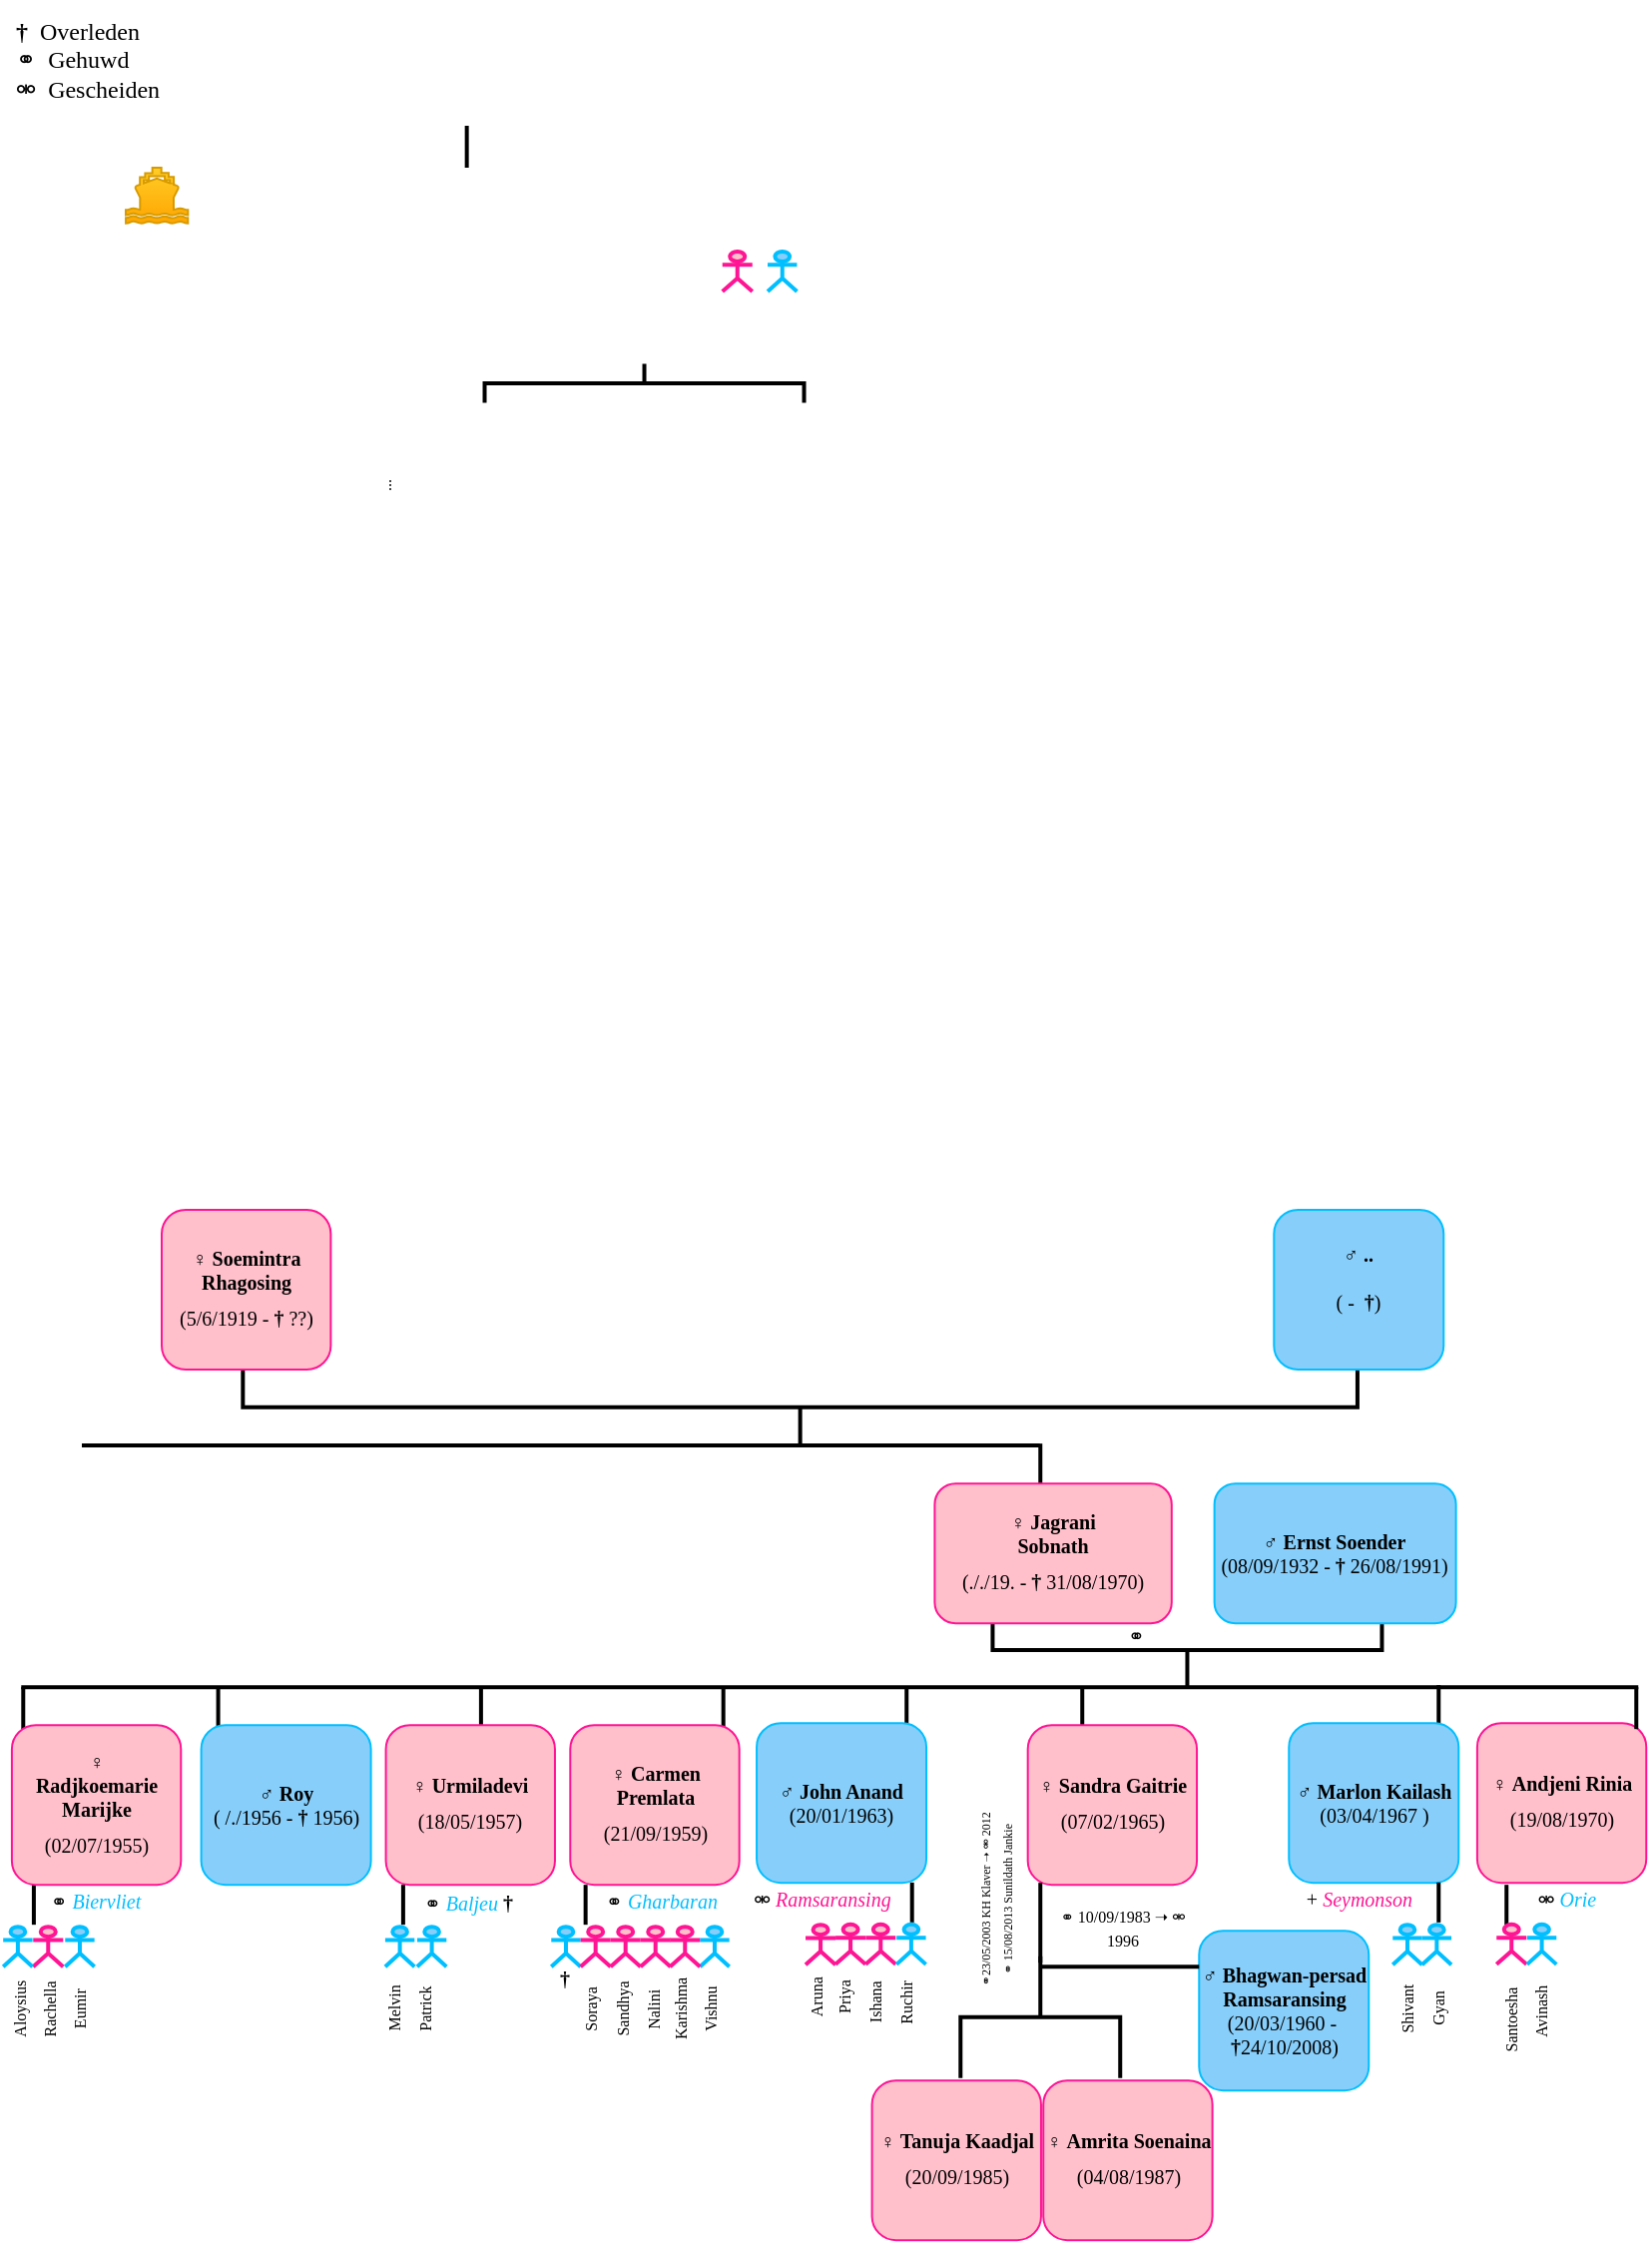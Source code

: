 <mxfile version="20.2.5" type="github">
  <diagram id="RtKDkZXLekao4AofPfH7" name="Pagina-1">
    <mxGraphModel dx="1272" dy="11" grid="1" gridSize="10" guides="1" tooltips="1" connect="1" arrows="1" fold="1" page="1" pageScale="1" pageWidth="827" pageHeight="1169" math="0" shadow="0">
      <root>
        <mxCell id="0" />
        <mxCell id="1" parent="0" />
        <mxCell id="fUTgCYwdAWdXHMsG8nzH-1" value="" style="strokeWidth=2;html=1;shape=mxgraph.flowchart.annotation_2;align=left;labelPosition=right;pointerEvents=1;fillStyle=auto;fontFamily=Verdana;fontSize=10;fillColor=#87CEFA;gradientColor=none;rotation=-90;fontColor=#000000;" parent="1" vertex="1">
          <mxGeometry x="575.3" y="1945" width="36.85" height="195" as="geometry" />
        </mxCell>
        <mxCell id="fUTgCYwdAWdXHMsG8nzH-3" value="&lt;div&gt;&lt;font style=&quot;font-size: 10px;&quot; face=&quot;Verdana&quot;&gt;♂ &lt;b&gt;Ernst Soender&lt;/b&gt;&lt;br&gt;&lt;/font&gt;&lt;/div&gt;&lt;div&gt;&lt;font style=&quot;font-size: 10px;&quot; face=&quot;Verdana&quot;&gt;(08/09/1932 - &lt;b&gt;† &lt;/b&gt;26/08/1991)&lt;/font&gt;&lt;/div&gt;" style="rounded=1;whiteSpace=wrap;html=1;fillStyle=auto;strokeColor=#00BFFF;fillColor=#87CEFA;gradientColor=none;fontFamily=Verdana;fontSize=10;fontColor=#000000;" parent="1" vertex="1">
          <mxGeometry x="607.31" y="1959.08" width="121" height="70" as="geometry" />
        </mxCell>
        <mxCell id="fUTgCYwdAWdXHMsG8nzH-5" value="" style="line;strokeWidth=2;html=1;fillStyle=auto;fontFamily=Verdana;fontSize=10;fillColor=#87CEFA;gradientColor=none;fontColor=#000000;" parent="1" vertex="1">
          <mxGeometry x="9.64" y="2056.08" width="810" height="10" as="geometry" />
        </mxCell>
        <mxCell id="fUTgCYwdAWdXHMsG8nzH-6" value="" style="line;strokeWidth=2;direction=south;html=1;fillStyle=auto;fontFamily=Verdana;fontSize=10;fillColor=#87CEFA;gradientColor=none;fontColor=#000000;" parent="1" vertex="1">
          <mxGeometry x="5.64" y="2061.08" width="10" height="21" as="geometry" />
        </mxCell>
        <mxCell id="fUTgCYwdAWdXHMsG8nzH-7" value="" style="shape=umlActor;verticalLabelPosition=bottom;verticalAlign=top;html=1;outlineConnect=0;fillStyle=auto;fontFamily=Verdana;fontSize=10;fontColor=#000000;strokeColor=#FF1493;strokeWidth=2;fillColor=#FFC0CB;gradientColor=none;" parent="1" vertex="1">
          <mxGeometry x="15.63" y="2181.08" width="15.01" height="20" as="geometry" />
        </mxCell>
        <mxCell id="fUTgCYwdAWdXHMsG8nzH-8" value="" style="line;strokeWidth=2;direction=south;html=1;fillStyle=auto;fontFamily=Verdana;fontSize=10;fillColor=#87CEFA;gradientColor=none;fontColor=#000000;" parent="1" vertex="1">
          <mxGeometry x="103.29" y="2061.08" width="10" height="21" as="geometry" />
        </mxCell>
        <mxCell id="fUTgCYwdAWdXHMsG8nzH-9" value="" style="line;strokeWidth=2;direction=south;html=1;fillStyle=auto;fontFamily=Verdana;fontSize=10;fillColor=#87CEFA;gradientColor=none;fontColor=#000000;" parent="1" vertex="1">
          <mxGeometry x="234.95" y="2061.08" width="10" height="21" as="geometry" />
        </mxCell>
        <mxCell id="fUTgCYwdAWdXHMsG8nzH-10" value="" style="line;strokeWidth=2;direction=south;html=1;fillStyle=auto;fontFamily=Verdana;fontSize=10;fillColor=#87CEFA;gradientColor=none;fontColor=#000000;" parent="1" vertex="1">
          <mxGeometry x="356.33" y="2061.08" width="10" height="21" as="geometry" />
        </mxCell>
        <mxCell id="fUTgCYwdAWdXHMsG8nzH-11" value="" style="line;strokeWidth=2;direction=south;html=1;fillStyle=auto;fontFamily=Verdana;fontSize=10;fillColor=#87CEFA;gradientColor=none;fontColor=#000000;" parent="1" vertex="1">
          <mxGeometry x="448.12" y="2061.08" width="10" height="21" as="geometry" />
        </mxCell>
        <mxCell id="fUTgCYwdAWdXHMsG8nzH-12" value="" style="line;strokeWidth=2;direction=south;html=1;fillStyle=auto;fontFamily=Verdana;fontSize=10;fillColor=#87CEFA;gradientColor=none;fontColor=#000000;" parent="1" vertex="1">
          <mxGeometry x="536.12" y="2061.08" width="10" height="21" as="geometry" />
        </mxCell>
        <mxCell id="fUTgCYwdAWdXHMsG8nzH-13" value="" style="line;strokeWidth=2;direction=south;html=1;fillStyle=auto;fontFamily=Verdana;fontSize=10;fillColor=#87CEFA;gradientColor=none;fontColor=#000000;" parent="1" vertex="1">
          <mxGeometry x="714.64" y="2060.08" width="10" height="21" as="geometry" />
        </mxCell>
        <mxCell id="fUTgCYwdAWdXHMsG8nzH-14" value="&lt;div&gt;&lt;font style=&quot;font-size: 10px;&quot;&gt;♀ &lt;b&gt;Urmiladevi&lt;br&gt;&lt;/b&gt;&lt;/font&gt;&lt;/div&gt;&lt;div&gt;&lt;font style=&quot;font-size: 10px;&quot; size=&quot;3&quot;&gt;(18/05/1957)&lt;/font&gt;&lt;font size=&quot;3&quot;&gt;&lt;i&gt;&lt;br&gt;&lt;/i&gt;&lt;/font&gt;&lt;/div&gt;" style="rounded=1;whiteSpace=wrap;html=1;fillColor=#FFC0CB;strokeColor=#FF1493;fillStyle=auto;fontFamily=Verdana;fontSize=10;fontColor=#000000;" parent="1" vertex="1">
          <mxGeometry x="192.29" y="2080.08" width="84.69" height="80" as="geometry" />
        </mxCell>
        <mxCell id="fUTgCYwdAWdXHMsG8nzH-15" value="&lt;div&gt;&lt;font style=&quot;font-size: 10px;&quot; face=&quot;Verdana&quot;&gt;♂ &lt;b&gt;Roy&lt;/b&gt;&lt;br&gt;&lt;/font&gt;&lt;/div&gt;&lt;div&gt;&lt;font style=&quot;font-size: 10px;&quot; face=&quot;Verdana&quot;&gt;( /./1956 - &lt;b&gt;†&lt;/b&gt; 1956)&lt;/font&gt;&lt;/div&gt;" style="rounded=1;whiteSpace=wrap;html=1;fillStyle=auto;strokeColor=#00BFFF;fillColor=#87CEFA;gradientColor=none;fontFamily=Verdana;fontSize=10;fontColor=#000000;" parent="1" vertex="1">
          <mxGeometry x="99.8" y="2080.08" width="85" height="80" as="geometry" />
        </mxCell>
        <mxCell id="fUTgCYwdAWdXHMsG8nzH-16" value="&lt;div&gt;&lt;font style=&quot;font-size: 10px;&quot;&gt;♀ &lt;b&gt;Carmen Premlata&lt;br&gt;&lt;/b&gt;&lt;/font&gt;&lt;/div&gt;&lt;div&gt;&lt;font style=&quot;font-size: 10px;&quot; size=&quot;3&quot;&gt;(21/09/1959)&lt;/font&gt;&lt;font size=&quot;3&quot;&gt;&lt;i&gt;&lt;br&gt;&lt;/i&gt;&lt;/font&gt;&lt;/div&gt;" style="rounded=1;whiteSpace=wrap;html=1;fillColor=#FFC0CB;strokeColor=#FF1493;fillStyle=auto;fontFamily=Verdana;fontSize=10;fontColor=#000000;" parent="1" vertex="1">
          <mxGeometry x="284.65" y="2080.08" width="84.69" height="80" as="geometry" />
        </mxCell>
        <mxCell id="fUTgCYwdAWdXHMsG8nzH-17" value="" style="line;strokeWidth=2;direction=south;html=1;fillStyle=auto;fontFamily=Verdana;fontSize=10;fillColor=#87CEFA;gradientColor=none;fontColor=#000000;" parent="1" vertex="1">
          <mxGeometry x="10.95" y="2160.08" width="10" height="20" as="geometry" />
        </mxCell>
        <mxCell id="fUTgCYwdAWdXHMsG8nzH-18" value="&lt;div align=&quot;center&quot;&gt;&lt;br&gt;&lt;/div&gt;" style="shape=umlActor;verticalLabelPosition=bottom;verticalAlign=top;html=1;outlineConnect=0;fillStyle=auto;fontFamily=Verdana;fontSize=10;fontColor=#000000;strokeColor=#00BFFF;strokeWidth=2;fillColor=#87CEFA;gradientColor=none;align=center;" parent="1" vertex="1">
          <mxGeometry x="0.6" y="2181.08" width="14.69" height="20" as="geometry" />
        </mxCell>
        <mxCell id="fUTgCYwdAWdXHMsG8nzH-19" value="&lt;div align=&quot;center&quot;&gt;&lt;br&gt;&lt;/div&gt;" style="shape=umlActor;verticalLabelPosition=bottom;verticalAlign=top;html=1;outlineConnect=0;fillStyle=auto;fontFamily=Verdana;fontSize=10;fontColor=#000000;strokeColor=#00BFFF;strokeWidth=2;fillColor=#87CEFA;gradientColor=none;align=center;" parent="1" vertex="1">
          <mxGeometry x="31.64" y="2181.08" width="14.69" height="20" as="geometry" />
        </mxCell>
        <mxCell id="fUTgCYwdAWdXHMsG8nzH-20" value="Aloysius" style="text;html=1;strokeColor=none;fillColor=none;align=center;verticalAlign=middle;whiteSpace=wrap;rounded=0;fillStyle=auto;fontFamily=Verdana;fontSize=8;fontColor=#000000;rotation=-90;" parent="1" vertex="1">
          <mxGeometry x="-11" y="2213.08" width="40" height="18" as="geometry" />
        </mxCell>
        <mxCell id="fUTgCYwdAWdXHMsG8nzH-21" value="Rachella" style="text;html=1;strokeColor=none;fillColor=none;align=center;verticalAlign=middle;whiteSpace=wrap;rounded=0;fillStyle=auto;fontFamily=Verdana;fontSize=8;fontColor=#000000;rotation=-90;" parent="1" vertex="1">
          <mxGeometry x="4.14" y="2213.08" width="40" height="18" as="geometry" />
        </mxCell>
        <mxCell id="fUTgCYwdAWdXHMsG8nzH-22" value="Eumir" style="text;html=1;strokeColor=none;fillColor=none;align=center;verticalAlign=middle;whiteSpace=wrap;rounded=0;fillStyle=auto;fontFamily=Verdana;fontSize=8;fontColor=#000000;rotation=-90;" parent="1" vertex="1">
          <mxGeometry x="18.99" y="2213.08" width="40" height="18" as="geometry" />
        </mxCell>
        <mxCell id="fUTgCYwdAWdXHMsG8nzH-23" value="&lt;div&gt;&lt;font style=&quot;font-size: 10px;&quot; face=&quot;Verdana&quot;&gt;♂ &lt;b&gt;John Anand&lt;/b&gt;&lt;br&gt;&lt;/font&gt;&lt;/div&gt;&lt;div&gt;&lt;font style=&quot;font-size: 10px;&quot; face=&quot;Verdana&quot;&gt;(20/01/1963)&lt;/font&gt;&lt;/div&gt;" style="rounded=1;whiteSpace=wrap;html=1;fillStyle=auto;strokeColor=#00BFFF;fillColor=#87CEFA;gradientColor=none;fontFamily=Verdana;fontSize=10;fontColor=#000000;" parent="1" vertex="1">
          <mxGeometry x="378.03" y="2079.08" width="85" height="80" as="geometry" />
        </mxCell>
        <mxCell id="fUTgCYwdAWdXHMsG8nzH-24" value="&lt;div&gt;&lt;font style=&quot;font-size: 10px;&quot;&gt;♀ &lt;b&gt;Sandra Gaitrie&lt;br&gt;&lt;/b&gt;&lt;/font&gt;&lt;/div&gt;&lt;div&gt;&lt;font style=&quot;font-size: 10px;&quot; size=&quot;3&quot;&gt;(07/02/1965)&lt;/font&gt;&lt;font size=&quot;3&quot;&gt;&lt;i&gt;&lt;br&gt;&lt;/i&gt;&lt;/font&gt;&lt;/div&gt;" style="rounded=1;whiteSpace=wrap;html=1;fillColor=#FFC0CB;strokeColor=#FF1493;fillStyle=auto;fontFamily=Verdana;fontSize=10;fontColor=#000000;" parent="1" vertex="1">
          <mxGeometry x="513.84" y="2080.08" width="84.69" height="80" as="geometry" />
        </mxCell>
        <mxCell id="fUTgCYwdAWdXHMsG8nzH-25" value="&lt;div&gt;&lt;font style=&quot;font-size: 10px;&quot; face=&quot;Verdana&quot;&gt;♂ &lt;b&gt;Marlon Kailash&lt;/b&gt;&lt;br&gt;&lt;/font&gt;&lt;/div&gt;&lt;div&gt;&lt;font style=&quot;font-size: 10px;&quot; face=&quot;Verdana&quot;&gt;(03/04/1967 )&lt;/font&gt;&lt;/div&gt;" style="rounded=1;whiteSpace=wrap;html=1;fillStyle=auto;strokeColor=#00BFFF;fillColor=#87CEFA;gradientColor=none;fontFamily=Verdana;fontSize=10;fontColor=#000000;" parent="1" vertex="1">
          <mxGeometry x="644.64" y="2079.08" width="85" height="80" as="geometry" />
        </mxCell>
        <mxCell id="fUTgCYwdAWdXHMsG8nzH-26" value="&lt;div&gt;&lt;font style=&quot;font-size: 10px;&quot;&gt;♀ &lt;b&gt;Andjeni Rinia&lt;br&gt;&lt;/b&gt;&lt;/font&gt;&lt;/div&gt;&lt;div&gt;&lt;font style=&quot;font-size: 10px;&quot; size=&quot;3&quot;&gt;(19/08/1970)&lt;/font&gt;&lt;font size=&quot;3&quot;&gt;&lt;i&gt;&lt;br&gt;&lt;/i&gt;&lt;/font&gt;&lt;/div&gt;" style="rounded=1;whiteSpace=wrap;html=1;fillColor=#FFC0CB;strokeColor=#FF1493;fillStyle=auto;fontFamily=Verdana;fontSize=10;fontColor=#000000;" parent="1" vertex="1">
          <mxGeometry x="738.95" y="2079.08" width="84.69" height="80" as="geometry" />
        </mxCell>
        <mxCell id="fUTgCYwdAWdXHMsG8nzH-27" value="" style="line;strokeWidth=2;direction=south;html=1;fillStyle=auto;fontFamily=Verdana;fontSize=10;fillColor=#87CEFA;gradientColor=none;fontColor=#000000;" parent="1" vertex="1">
          <mxGeometry x="515.12" y="2159.08" width="10" height="40" as="geometry" />
        </mxCell>
        <UserObject label="&lt;div style=&quot;font-size: 9px;&quot;&gt;&lt;font style=&quot;font-size: 6px;&quot; size=&quot;3&quot;&gt;&lt;span lang=&quot;EN-US&quot;&gt;⚭23/05/2003 KH Klaver &lt;/span&gt;&lt;/font&gt;&lt;font style=&quot;font-size: 6px;&quot; size=&quot;3&quot;&gt;&lt;span lang=&quot;EN-US&quot;&gt;➝ &lt;/span&gt;&lt;span lang=&quot;EN-US&quot;&gt;⚮ 2012&lt;br&gt;&lt;/span&gt;&lt;/font&gt;&lt;/div&gt;&lt;div style=&quot;font-size: 9px;&quot;&gt;&lt;font style=&quot;font-size: 6px;&quot; size=&quot;3&quot;&gt;&lt;span lang=&quot;EN-US&quot;&gt;⚭ 15/08/2013 Sunildath Jankie&lt;/span&gt;&lt;/font&gt;&lt;font style=&quot;font-size: 9px;&quot; size=&quot;3&quot;&gt;&lt;span lang=&quot;EN-US&quot;&gt;&lt;/span&gt;&lt;/font&gt;&lt;font style=&quot;font-size: 9px;&quot; size=&quot;3&quot;&gt;&lt;span lang=&quot;EN-US&quot;&gt;&lt;/span&gt;&lt;/font&gt;&lt;font style=&quot;font-size: 9px;&quot; size=&quot;3&quot;&gt;&lt;span lang=&quot;EN-US&quot;&gt; &lt;/span&gt;&lt;/font&gt;&lt;/div&gt;&lt;div style=&quot;font-size: 9px;&quot;&gt;&lt;font style=&quot;font-size: 9px;&quot; size=&quot;3&quot;&gt;&lt;span lang=&quot;EN-US&quot;&gt;&lt;/span&gt;&lt;/font&gt;&lt;/div&gt;" placeholders="1" name="Variable" id="fUTgCYwdAWdXHMsG8nzH-28">
          <mxCell style="text;html=1;strokeColor=none;fillColor=none;align=center;verticalAlign=middle;whiteSpace=wrap;overflow=hidden;fillStyle=auto;fontFamily=Verdana;fontSize=10;opacity=50;fontColor=#000000;rotation=-90;" parent="1" vertex="1">
            <mxGeometry x="432.83" y="2146.23" width="129.08" height="42" as="geometry" />
          </mxCell>
        </UserObject>
        <mxCell id="fUTgCYwdAWdXHMsG8nzH-29" value="&lt;div&gt;&lt;font style=&quot;font-size: 10px;&quot; face=&quot;Verdana&quot;&gt;♂ &lt;b&gt;Bhagwan-persad Ramsaransing&lt;/b&gt;&lt;br&gt;&lt;/font&gt;&lt;/div&gt;&lt;div&gt;&lt;font style=&quot;font-size: 10px;&quot; face=&quot;Verdana&quot;&gt;(20/03/1960 -&amp;nbsp; &lt;/font&gt;&lt;font style=&quot;font-size: 10px;&quot; face=&quot;Verdana&quot;&gt;&lt;font style=&quot;font-size: 10px;&quot; size=&quot;3&quot;&gt;&lt;b&gt;†&lt;/b&gt;24/10/2008&lt;/font&gt;)&lt;/font&gt;&lt;/div&gt;" style="rounded=1;whiteSpace=wrap;html=1;fillStyle=auto;strokeColor=#00BFFF;fillColor=#87CEFA;gradientColor=none;fontFamily=Verdana;fontSize=10;fontColor=#000000;" parent="1" vertex="1">
          <mxGeometry x="599.64" y="2183.08" width="85" height="80" as="geometry" />
        </mxCell>
        <mxCell id="fUTgCYwdAWdXHMsG8nzH-30" value="" style="line;strokeWidth=2;html=1;fillStyle=auto;fontFamily=Verdana;fontSize=10;fillColor=#87CEFA;gradientColor=none;fontColor=#000000;" parent="1" vertex="1">
          <mxGeometry x="520.48" y="2196.08" width="79.16" height="10" as="geometry" />
        </mxCell>
        <UserObject label="&lt;font style=&quot;font-size: 8px;&quot;&gt;&lt;span lang=&quot;EN-US&quot;&gt;⚭ 10/09/1983 &lt;/span&gt;&lt;span lang=&quot;EN-US&quot;&gt;➝ &lt;/span&gt;&lt;span lang=&quot;EN-US&quot;&gt;&lt;span lang=&quot;EN-US&quot;&gt;⚮ 1996&lt;br&gt;&lt;/span&gt;&lt;/span&gt;&lt;/font&gt;" placeholders="1" name="Variable" id="fUTgCYwdAWdXHMsG8nzH-31">
          <mxCell style="text;html=1;strokeColor=none;fillColor=none;align=center;verticalAlign=middle;whiteSpace=wrap;overflow=hidden;fillStyle=auto;fontFamily=Verdana;fontSize=10;opacity=50;fontColor=#000000;" parent="1" vertex="1">
            <mxGeometry x="521.84" y="2164.58" width="79.16" height="33" as="geometry" />
          </mxCell>
        </UserObject>
        <mxCell id="fUTgCYwdAWdXHMsG8nzH-32" value="&lt;div&gt;&lt;font style=&quot;font-size: 10px;&quot;&gt;♀ &lt;b&gt;&lt;br&gt;&lt;/b&gt;&lt;/font&gt;&lt;/div&gt;&lt;div&gt;&lt;font style=&quot;font-size: 10px;&quot;&gt;&lt;b&gt;Radjkoemarie Marijke&lt;br&gt;&lt;/b&gt;&lt;/font&gt;&lt;/div&gt;&lt;div&gt;&lt;font style=&quot;font-size: 10px;&quot; size=&quot;3&quot;&gt;(02/07/1955)&lt;/font&gt;&lt;font size=&quot;3&quot;&gt;&lt;i&gt;&lt;br&gt;&lt;/i&gt;&lt;/font&gt;&lt;/div&gt;" style="rounded=1;whiteSpace=wrap;html=1;fillColor=#FFC0CB;strokeColor=#FF1493;fillStyle=auto;fontFamily=Verdana;fontSize=10;fontColor=#000000;" parent="1" vertex="1">
          <mxGeometry x="4.95" y="2080.08" width="84.69" height="80" as="geometry" />
        </mxCell>
        <mxCell id="fUTgCYwdAWdXHMsG8nzH-33" value="" style="strokeWidth=2;html=1;shape=mxgraph.flowchart.annotation_2;align=left;labelPosition=right;pointerEvents=1;fillStyle=auto;fontFamily=Verdana;fontSize=10;fillColor=#87CEFA;gradientColor=none;rotation=90;fontColor=#000000;" parent="1" vertex="1">
          <mxGeometry x="489.63" y="2186.4" width="61" height="79.98" as="geometry" />
        </mxCell>
        <mxCell id="fUTgCYwdAWdXHMsG8nzH-34" value="&lt;div&gt;&lt;font style=&quot;font-size: 10px;&quot;&gt;♀ &lt;b&gt;Amrita Soenaina&lt;br&gt;&lt;/b&gt;&lt;/font&gt;&lt;/div&gt;&lt;div&gt;&lt;font style=&quot;font-size: 10px;&quot; size=&quot;3&quot;&gt;(04/08/1987)&lt;/font&gt;&lt;font size=&quot;3&quot;&gt;&lt;i&gt;&lt;br&gt;&lt;/i&gt;&lt;/font&gt;&lt;/div&gt;" style="rounded=1;whiteSpace=wrap;html=1;fillColor=#FFC0CB;strokeColor=#FF1493;fillStyle=auto;fontFamily=Verdana;fontSize=10;fontColor=#000000;" parent="1" vertex="1">
          <mxGeometry x="521.62" y="2258.08" width="84.69" height="80" as="geometry" />
        </mxCell>
        <mxCell id="fUTgCYwdAWdXHMsG8nzH-35" value="&lt;div&gt;&lt;font style=&quot;font-size: 10px;&quot;&gt;♀ &lt;b&gt;Tanuja Kaadjal&lt;br&gt;&lt;/b&gt;&lt;/font&gt;&lt;/div&gt;&lt;div&gt;&lt;font style=&quot;font-size: 10px;&quot; size=&quot;3&quot;&gt;(20/09/1985)&lt;/font&gt;&lt;font size=&quot;3&quot;&gt;&lt;i&gt;&lt;br&gt;&lt;/i&gt;&lt;/font&gt;&lt;/div&gt;" style="rounded=1;whiteSpace=wrap;html=1;fillColor=#FFC0CB;strokeColor=#FF1493;fillStyle=auto;fontFamily=Verdana;fontSize=10;fontColor=#000000;" parent="1" vertex="1">
          <mxGeometry x="435.79" y="2258.08" width="84.69" height="80" as="geometry" />
        </mxCell>
        <mxCell id="fUTgCYwdAWdXHMsG8nzH-36" value="&lt;div align=&quot;center&quot;&gt;&lt;br&gt;&lt;/div&gt;" style="shape=umlActor;verticalLabelPosition=bottom;verticalAlign=top;html=1;outlineConnect=0;fillStyle=auto;fontFamily=Verdana;fontSize=10;fontColor=#000000;strokeColor=#00BFFF;strokeWidth=2;fillColor=#87CEFA;gradientColor=none;align=center;" parent="1" vertex="1">
          <mxGeometry x="191.95" y="2181.08" width="14.69" height="20" as="geometry" />
        </mxCell>
        <mxCell id="fUTgCYwdAWdXHMsG8nzH-37" value="" style="line;strokeWidth=2;direction=south;html=1;fillStyle=auto;fontFamily=Verdana;fontSize=10;fillColor=#87CEFA;gradientColor=none;fontColor=#000000;" parent="1" vertex="1">
          <mxGeometry x="195.95" y="2160.08" width="10" height="20" as="geometry" />
        </mxCell>
        <UserObject label="&lt;span lang=&quot;EN-US&quot;&gt;⚭ &lt;font color=&quot;#00BFFF&quot;&gt;&lt;i&gt;Biervliet&lt;/i&gt;&lt;/font&gt;&lt;/span&gt;&lt;span lang=&quot;EN-US&quot;&gt;&lt;br&gt;&lt;/span&gt;" placeholders="1" name="Variable" id="fUTgCYwdAWdXHMsG8nzH-38">
          <mxCell style="text;html=1;strokeColor=none;fillColor=none;align=center;verticalAlign=middle;whiteSpace=wrap;overflow=hidden;fillStyle=auto;fontFamily=Verdana;fontSize=10;opacity=50;fontColor=#000000;" parent="1" vertex="1">
            <mxGeometry x="2.46" y="2158.93" width="89.68" height="18.3" as="geometry" />
          </mxCell>
        </UserObject>
        <mxCell id="fUTgCYwdAWdXHMsG8nzH-39" value="&lt;div align=&quot;center&quot;&gt;&lt;br&gt;&lt;/div&gt;" style="shape=umlActor;verticalLabelPosition=bottom;verticalAlign=top;html=1;outlineConnect=0;fillStyle=auto;fontFamily=Verdana;fontSize=10;fontColor=#000000;strokeColor=#00BFFF;strokeWidth=2;fillColor=#87CEFA;gradientColor=none;align=center;" parent="1" vertex="1">
          <mxGeometry x="207.95" y="2181.08" width="14.69" height="20" as="geometry" />
        </mxCell>
        <mxCell id="fUTgCYwdAWdXHMsG8nzH-40" value="Melvin" style="text;html=1;strokeColor=none;fillColor=none;align=center;verticalAlign=middle;whiteSpace=wrap;rounded=0;fillStyle=auto;fontFamily=Verdana;fontSize=8;fontColor=#000000;rotation=-90;" parent="1" vertex="1">
          <mxGeometry x="176.64" y="2213.08" width="40" height="18" as="geometry" />
        </mxCell>
        <mxCell id="fUTgCYwdAWdXHMsG8nzH-41" value="Patrick" style="text;html=1;strokeColor=none;fillColor=none;align=center;verticalAlign=middle;whiteSpace=wrap;rounded=0;fillStyle=auto;fontFamily=Verdana;fontSize=8;fontColor=#000000;rotation=-90;" parent="1" vertex="1">
          <mxGeometry x="191.95" y="2213.08" width="40" height="18" as="geometry" />
        </mxCell>
        <mxCell id="fUTgCYwdAWdXHMsG8nzH-42" value="&lt;div align=&quot;center&quot;&gt;&lt;br&gt;&lt;/div&gt;" style="shape=umlActor;verticalLabelPosition=bottom;verticalAlign=top;html=1;outlineConnect=0;fillStyle=auto;fontFamily=Verdana;fontSize=10;fontColor=#000000;strokeColor=#00BFFF;strokeWidth=2;fillColor=#87CEFA;gradientColor=none;align=center;" parent="1" vertex="1">
          <mxGeometry x="275.14" y="2181.08" width="14.69" height="20" as="geometry" />
        </mxCell>
        <mxCell id="fUTgCYwdAWdXHMsG8nzH-43" value="&lt;div align=&quot;center&quot;&gt;&lt;br&gt;&lt;/div&gt;" style="shape=umlActor;verticalLabelPosition=bottom;verticalAlign=top;html=1;outlineConnect=0;fillStyle=auto;fontFamily=Verdana;fontSize=10;fontColor=#000000;strokeColor=#00BFFF;strokeWidth=2;fillColor=#87CEFA;gradientColor=none;align=center;" parent="1" vertex="1">
          <mxGeometry x="349.64" y="2181.08" width="14.69" height="20" as="geometry" />
        </mxCell>
        <mxCell id="fUTgCYwdAWdXHMsG8nzH-44" value="" style="shape=umlActor;verticalLabelPosition=bottom;verticalAlign=top;html=1;outlineConnect=0;fillStyle=auto;fontFamily=Verdana;fontSize=10;fontColor=#000000;strokeColor=#FF1493;strokeWidth=2;fillColor=#FFC0CB;gradientColor=none;" parent="1" vertex="1">
          <mxGeometry x="334.63" y="2181.08" width="15.01" height="20" as="geometry" />
        </mxCell>
        <mxCell id="fUTgCYwdAWdXHMsG8nzH-45" value="" style="shape=umlActor;verticalLabelPosition=bottom;verticalAlign=top;html=1;outlineConnect=0;fillStyle=auto;fontFamily=Verdana;fontSize=10;fontColor=#000000;strokeColor=#FF1493;strokeWidth=2;fillColor=#FFC0CB;gradientColor=none;" parent="1" vertex="1">
          <mxGeometry x="304.84" y="2181.08" width="15.01" height="20" as="geometry" />
        </mxCell>
        <mxCell id="fUTgCYwdAWdXHMsG8nzH-46" value="" style="shape=umlActor;verticalLabelPosition=bottom;verticalAlign=top;html=1;outlineConnect=0;fillStyle=auto;fontFamily=Verdana;fontSize=10;fontColor=#000000;strokeColor=#FF1493;strokeWidth=2;fillColor=#FFC0CB;gradientColor=none;" parent="1" vertex="1">
          <mxGeometry x="319.85" y="2181.08" width="15.01" height="20" as="geometry" />
        </mxCell>
        <mxCell id="fUTgCYwdAWdXHMsG8nzH-47" value="" style="shape=umlActor;verticalLabelPosition=bottom;verticalAlign=top;html=1;outlineConnect=0;fillStyle=auto;fontFamily=Verdana;fontSize=10;fontColor=#000000;strokeColor=#FF1493;strokeWidth=2;fillColor=#FFC0CB;gradientColor=none;" parent="1" vertex="1">
          <mxGeometry x="289.83" y="2181.08" width="15.01" height="20" as="geometry" />
        </mxCell>
        <mxCell id="fUTgCYwdAWdXHMsG8nzH-48" value="" style="line;strokeWidth=2;direction=south;html=1;fillStyle=auto;fontFamily=Verdana;fontSize=10;fillColor=#87CEFA;gradientColor=none;fontColor=#000000;" parent="1" vertex="1">
          <mxGeometry x="287.32" y="2160.08" width="10" height="20" as="geometry" />
        </mxCell>
        <UserObject label="&lt;span lang=&quot;EN-US&quot;&gt;⚭ &lt;/span&gt;&lt;i&gt;&lt;font color=&quot;#00BFFF&quot;&gt;&lt;span lang=&quot;EN-US&quot;&gt;Baljeu &lt;/span&gt;&lt;/font&gt;&lt;/i&gt;&lt;span lang=&quot;EN-US&quot;&gt;&lt;font style=&quot;font-size: 10px;&quot; face=&quot;Verdana&quot;&gt;&lt;b&gt;†&lt;/b&gt;&lt;/font&gt;&amp;nbsp; &lt;/span&gt;" placeholders="1" name="Variable" id="fUTgCYwdAWdXHMsG8nzH-49">
          <mxCell style="text;html=1;strokeColor=none;fillColor=none;align=center;verticalAlign=middle;whiteSpace=wrap;overflow=hidden;fillStyle=auto;fontFamily=Verdana;fontSize=10;opacity=50;fontColor=#000000;" parent="1" vertex="1">
            <mxGeometry x="201.64" y="2159.08" width="65.69" height="20" as="geometry" />
          </mxCell>
        </UserObject>
        <UserObject label="&lt;span lang=&quot;EN-US&quot;&gt;⚭ &lt;/span&gt;&lt;span lang=&quot;EN-US&quot;&gt;&lt;i&gt;&lt;font color=&quot;#00BFFF&quot;&gt;Gharbaran &lt;/font&gt;&lt;/i&gt;&lt;br&gt;&lt;/span&gt;" placeholders="1" name="Variable" id="fUTgCYwdAWdXHMsG8nzH-50">
          <mxCell style="text;html=1;strokeColor=none;fillColor=none;align=center;verticalAlign=middle;whiteSpace=wrap;overflow=hidden;fillStyle=auto;fontFamily=Verdana;fontSize=10;opacity=50;fontColor=#000000;" parent="1" vertex="1">
            <mxGeometry x="293.83" y="2156.38" width="73" height="23.7" as="geometry" />
          </mxCell>
        </UserObject>
        <mxCell id="fUTgCYwdAWdXHMsG8nzH-51" value="&lt;font style=&quot;font-size: 10px;&quot; face=&quot;Verdana&quot;&gt;&lt;b&gt;†&lt;/b&gt;&lt;/font&gt;" style="text;html=1;strokeColor=none;fillColor=none;align=center;verticalAlign=middle;whiteSpace=wrap;rounded=0;fillStyle=auto;fontFamily=Verdana;fontSize=8;fontColor=#000000;rotation=0;" parent="1" vertex="1">
          <mxGeometry x="262.49" y="2197.58" width="40" height="18" as="geometry" />
        </mxCell>
        <mxCell id="fUTgCYwdAWdXHMsG8nzH-52" value="Soraya" style="text;html=1;strokeColor=none;fillColor=none;align=center;verticalAlign=middle;whiteSpace=wrap;rounded=0;fillStyle=auto;fontFamily=Verdana;fontSize=8;fontColor=#000000;rotation=-90;" parent="1" vertex="1">
          <mxGeometry x="275.14" y="2213.08" width="40" height="18" as="geometry" />
        </mxCell>
        <mxCell id="fUTgCYwdAWdXHMsG8nzH-53" value="Sandhya" style="text;html=1;strokeColor=none;fillColor=none;align=center;verticalAlign=middle;whiteSpace=wrap;rounded=0;fillStyle=auto;fontFamily=Verdana;fontSize=8;fontColor=#000000;rotation=-90;" parent="1" vertex="1">
          <mxGeometry x="290.95" y="2213.08" width="40" height="18" as="geometry" />
        </mxCell>
        <mxCell id="fUTgCYwdAWdXHMsG8nzH-54" value="Nalini" style="text;html=1;strokeColor=none;fillColor=none;align=center;verticalAlign=middle;whiteSpace=wrap;rounded=0;fillStyle=auto;fontFamily=Verdana;fontSize=8;fontColor=#000000;rotation=-90;" parent="1" vertex="1">
          <mxGeometry x="306.33" y="2213.08" width="40" height="18" as="geometry" />
        </mxCell>
        <mxCell id="fUTgCYwdAWdXHMsG8nzH-55" value="Karishma" style="text;html=1;strokeColor=none;fillColor=none;align=center;verticalAlign=middle;whiteSpace=wrap;rounded=0;fillStyle=auto;fontFamily=Verdana;fontSize=8;fontColor=#000000;rotation=-90;" parent="1" vertex="1">
          <mxGeometry x="319.85" y="2213.08" width="40" height="18" as="geometry" />
        </mxCell>
        <mxCell id="fUTgCYwdAWdXHMsG8nzH-56" value="Vishnu" style="text;html=1;strokeColor=none;fillColor=none;align=center;verticalAlign=middle;whiteSpace=wrap;rounded=0;fillStyle=auto;fontFamily=Verdana;fontSize=8;fontColor=#000000;rotation=-90;" parent="1" vertex="1">
          <mxGeometry x="334.95" y="2213.08" width="40" height="18" as="geometry" />
        </mxCell>
        <UserObject label="&lt;span lang=&quot;EN-US&quot;&gt;&lt;span lang=&quot;EN-US&quot;&gt;⚮&lt;/span&gt; &lt;font color=&quot;#FF1493&quot;&gt;&lt;i&gt;Ramsaransing&lt;/i&gt;&lt;/font&gt;&lt;/span&gt;" placeholders="1" name="Variable" id="fUTgCYwdAWdXHMsG8nzH-57">
          <mxCell style="text;html=1;strokeColor=none;fillColor=none;align=center;verticalAlign=middle;whiteSpace=wrap;overflow=hidden;fillStyle=auto;fontFamily=Verdana;fontSize=10;opacity=50;fontColor=#000000;" parent="1" vertex="1">
            <mxGeometry x="360.85" y="2153.08" width="100" height="28" as="geometry" />
          </mxCell>
        </UserObject>
        <mxCell id="fUTgCYwdAWdXHMsG8nzH-58" value="" style="line;strokeWidth=2;direction=south;html=1;fillStyle=auto;fontFamily=Verdana;fontSize=10;fillColor=#87CEFA;gradientColor=none;fontColor=#000000;" parent="1" vertex="1">
          <mxGeometry x="450.85" y="2158.93" width="10" height="20" as="geometry" />
        </mxCell>
        <mxCell id="fUTgCYwdAWdXHMsG8nzH-59" value="" style="line;strokeWidth=2;direction=south;html=1;fillStyle=auto;fontFamily=Verdana;fontSize=10;fillColor=#87CEFA;gradientColor=none;fontColor=#000000;" parent="1" vertex="1">
          <mxGeometry x="714.64" y="2158.93" width="10" height="20" as="geometry" />
        </mxCell>
        <mxCell id="fUTgCYwdAWdXHMsG8nzH-60" value="" style="line;strokeWidth=2;direction=south;html=1;fillStyle=auto;fontFamily=Verdana;fontSize=10;fillColor=#87CEFA;gradientColor=none;fontColor=#000000;" parent="1" vertex="1">
          <mxGeometry x="748.63" y="2160.08" width="10" height="20" as="geometry" />
        </mxCell>
        <mxCell id="fUTgCYwdAWdXHMsG8nzH-61" value="" style="shape=umlActor;verticalLabelPosition=bottom;verticalAlign=top;html=1;outlineConnect=0;fillStyle=auto;fontFamily=Verdana;fontSize=10;fontColor=#000000;strokeColor=#FF1493;strokeWidth=2;fillColor=#FFC0CB;gradientColor=none;" parent="1" vertex="1">
          <mxGeometry x="417.53" y="2179.93" width="15.01" height="20" as="geometry" />
        </mxCell>
        <mxCell id="fUTgCYwdAWdXHMsG8nzH-62" value="" style="shape=umlActor;verticalLabelPosition=bottom;verticalAlign=top;html=1;outlineConnect=0;fillStyle=auto;fontFamily=Verdana;fontSize=10;fontColor=#000000;strokeColor=#FF1493;strokeWidth=2;fillColor=#FFC0CB;gradientColor=none;" parent="1" vertex="1">
          <mxGeometry x="402.52" y="2180.08" width="15.01" height="20" as="geometry" />
        </mxCell>
        <mxCell id="fUTgCYwdAWdXHMsG8nzH-63" value="" style="shape=umlActor;verticalLabelPosition=bottom;verticalAlign=top;html=1;outlineConnect=0;fillStyle=auto;fontFamily=Verdana;fontSize=10;fontColor=#000000;strokeColor=#FF1493;strokeWidth=2;fillColor=#FFC0CB;gradientColor=none;" parent="1" vertex="1">
          <mxGeometry x="432.64" y="2179.93" width="15.01" height="20" as="geometry" />
        </mxCell>
        <mxCell id="fUTgCYwdAWdXHMsG8nzH-64" value="&lt;div align=&quot;center&quot;&gt;&lt;br&gt;&lt;/div&gt;" style="shape=umlActor;verticalLabelPosition=bottom;verticalAlign=top;html=1;outlineConnect=0;fillStyle=auto;fontFamily=Verdana;fontSize=10;fontColor=#000000;strokeColor=#00BFFF;strokeWidth=2;fillColor=#87CEFA;gradientColor=none;align=center;" parent="1" vertex="1">
          <mxGeometry x="448.1" y="2179.93" width="14.69" height="20" as="geometry" />
        </mxCell>
        <mxCell id="fUTgCYwdAWdXHMsG8nzH-65" value="&lt;div align=&quot;center&quot;&gt;&lt;br&gt;&lt;/div&gt;" style="shape=umlActor;verticalLabelPosition=bottom;verticalAlign=top;html=1;outlineConnect=0;fillStyle=auto;fontFamily=Verdana;fontSize=10;fontColor=#000000;strokeColor=#00BFFF;strokeWidth=2;fillColor=#87CEFA;gradientColor=none;align=center;" parent="1" vertex="1">
          <mxGeometry x="696.64" y="2180.08" width="14.69" height="20" as="geometry" />
        </mxCell>
        <mxCell id="fUTgCYwdAWdXHMsG8nzH-66" value="&lt;div align=&quot;center&quot;&gt;&lt;br&gt;&lt;/div&gt;" style="shape=umlActor;verticalLabelPosition=bottom;verticalAlign=top;html=1;outlineConnect=0;fillStyle=auto;fontFamily=Verdana;fontSize=10;fontColor=#000000;strokeColor=#00BFFF;strokeWidth=2;fillColor=#87CEFA;gradientColor=none;align=center;" parent="1" vertex="1">
          <mxGeometry x="711.33" y="2180.08" width="14.69" height="20" as="geometry" />
        </mxCell>
        <mxCell id="fUTgCYwdAWdXHMsG8nzH-67" value="" style="shape=umlActor;verticalLabelPosition=bottom;verticalAlign=top;html=1;outlineConnect=0;fillStyle=auto;fontFamily=Verdana;fontSize=10;fontColor=#000000;strokeColor=#FF1493;strokeWidth=2;fillColor=#FFC0CB;gradientColor=none;" parent="1" vertex="1">
          <mxGeometry x="748.63" y="2179.93" width="15.01" height="20" as="geometry" />
        </mxCell>
        <mxCell id="fUTgCYwdAWdXHMsG8nzH-68" value="&lt;div align=&quot;center&quot;&gt;&lt;br&gt;&lt;/div&gt;" style="shape=umlActor;verticalLabelPosition=bottom;verticalAlign=top;html=1;outlineConnect=0;fillStyle=auto;fontFamily=Verdana;fontSize=10;fontColor=#000000;strokeColor=#00BFFF;strokeWidth=2;fillColor=#87CEFA;gradientColor=none;align=center;" parent="1" vertex="1">
          <mxGeometry x="763.95" y="2179.93" width="14.69" height="20" as="geometry" />
        </mxCell>
        <mxCell id="fUTgCYwdAWdXHMsG8nzH-69" value="Aruna" style="text;html=1;strokeColor=none;fillColor=none;align=center;verticalAlign=middle;whiteSpace=wrap;rounded=0;fillStyle=auto;fontFamily=Verdana;fontSize=8;fontColor=#000000;rotation=-90;" parent="1" vertex="1">
          <mxGeometry x="388.02" y="2207.08" width="40" height="18" as="geometry" />
        </mxCell>
        <mxCell id="fUTgCYwdAWdXHMsG8nzH-70" value="Priya" style="text;html=1;strokeColor=none;fillColor=none;align=center;verticalAlign=middle;whiteSpace=wrap;rounded=0;fillStyle=auto;fontFamily=Verdana;fontSize=8;fontColor=#000000;rotation=-90;" parent="1" vertex="1">
          <mxGeometry x="401.95" y="2207.08" width="40" height="18" as="geometry" />
        </mxCell>
        <mxCell id="fUTgCYwdAWdXHMsG8nzH-71" value="Ishana" style="text;html=1;strokeColor=none;fillColor=none;align=center;verticalAlign=middle;whiteSpace=wrap;rounded=0;fillStyle=auto;fontFamily=Verdana;fontSize=8;fontColor=#000000;rotation=-90;" parent="1" vertex="1">
          <mxGeometry x="417.53" y="2210.08" width="40" height="18" as="geometry" />
        </mxCell>
        <mxCell id="fUTgCYwdAWdXHMsG8nzH-72" value="Ruchir" style="text;html=1;strokeColor=none;fillColor=none;align=center;verticalAlign=middle;whiteSpace=wrap;rounded=0;fillStyle=auto;fontFamily=Verdana;fontSize=8;fontColor=#000000;rotation=-90;" parent="1" vertex="1">
          <mxGeometry x="432.85" y="2210.08" width="40" height="18" as="geometry" />
        </mxCell>
        <mxCell id="fUTgCYwdAWdXHMsG8nzH-73" value="Shivant" style="text;html=1;strokeColor=none;fillColor=none;align=center;verticalAlign=middle;whiteSpace=wrap;rounded=0;fillStyle=auto;fontFamily=Verdana;fontSize=8;fontColor=#000000;rotation=-90;" parent="1" vertex="1">
          <mxGeometry x="683.99" y="2213.08" width="40" height="18" as="geometry" />
        </mxCell>
        <mxCell id="fUTgCYwdAWdXHMsG8nzH-74" value="Gyan" style="text;html=1;strokeColor=none;fillColor=none;align=center;verticalAlign=middle;whiteSpace=wrap;rounded=0;fillStyle=auto;fontFamily=Verdana;fontSize=8;fontColor=#000000;rotation=-90;" parent="1" vertex="1">
          <mxGeometry x="699.64" y="2213.08" width="40" height="18" as="geometry" />
        </mxCell>
        <mxCell id="fUTgCYwdAWdXHMsG8nzH-75" value="Santoesha" style="text;html=1;strokeColor=none;fillColor=none;align=center;verticalAlign=middle;whiteSpace=wrap;rounded=0;fillStyle=auto;fontFamily=Verdana;fontSize=8;fontColor=#000000;rotation=-90;" parent="1" vertex="1">
          <mxGeometry x="736.14" y="2218.39" width="40" height="18" as="geometry" />
        </mxCell>
        <mxCell id="fUTgCYwdAWdXHMsG8nzH-76" value="Avinash" style="text;html=1;strokeColor=none;fillColor=none;align=center;verticalAlign=middle;whiteSpace=wrap;rounded=0;fillStyle=auto;fontFamily=Verdana;fontSize=8;fontColor=#000000;rotation=-90;" parent="1" vertex="1">
          <mxGeometry x="751.3" y="2214.08" width="40" height="18" as="geometry" />
        </mxCell>
        <UserObject label="&lt;font color=&quot;#000000&quot;&gt;&lt;span lang=&quot;EN-US&quot;&gt;&lt;span lang=&quot;EN-US&quot;&gt;⚮&lt;/span&gt;&lt;/span&gt;&lt;span lang=&quot;EN-US&quot;&gt;&lt;/span&gt;&lt;/font&gt; &lt;i&gt;&lt;font color=&quot;#00BFFF&quot;&gt;Orie&lt;/font&gt;&lt;/i&gt;" placeholders="1" name="Variable" id="fUTgCYwdAWdXHMsG8nzH-77">
          <mxCell style="text;html=1;strokeColor=none;fillColor=none;align=center;verticalAlign=middle;whiteSpace=wrap;overflow=hidden;fillStyle=auto;fontFamily=Verdana;fontSize=10;opacity=50;fontColor=#FF1493;" parent="1" vertex="1">
            <mxGeometry x="751.3" y="2156.23" width="66.21" height="22" as="geometry" />
          </mxCell>
        </UserObject>
        <UserObject label="&lt;span lang=&quot;EN-US&quot;&gt;⚭&amp;nbsp;&lt;/span&gt;&lt;span lang=&quot;EN-US&quot;&gt; &lt;br&gt;&lt;/span&gt;" placeholders="1" name="Variable" id="fUTgCYwdAWdXHMsG8nzH-78">
          <mxCell style="text;html=1;strokeColor=none;fillColor=none;align=center;verticalAlign=middle;whiteSpace=wrap;overflow=hidden;fillStyle=auto;fontFamily=Verdana;fontSize=10;opacity=50;fontColor=#000000;" parent="1" vertex="1">
            <mxGeometry x="479.64" y="2010.08" width="179.38" height="50" as="geometry" />
          </mxCell>
        </UserObject>
        <mxCell id="fUTgCYwdAWdXHMsG8nzH-79" value="" style="line;strokeWidth=2;direction=south;html=1;fillStyle=auto;fontFamily=Verdana;fontSize=10;fillColor=#87CEFA;gradientColor=none;fontColor=#000000;" parent="1" vertex="1">
          <mxGeometry x="813.64" y="2061.08" width="10" height="21" as="geometry" />
        </mxCell>
        <UserObject label="&lt;span lang=&quot;EN-US&quot;&gt;&lt;span lang=&quot;EN-US&quot;&gt;+&lt;/span&gt; &lt;font color=&quot;#FF1493&quot;&gt;&lt;i&gt;Seymonson&lt;/i&gt;&lt;/font&gt;&lt;/span&gt;" placeholders="1" name="Variable" id="ywJN9bI66jIx-n4YI8Ty-2">
          <mxCell style="text;html=1;strokeColor=none;fillColor=none;align=center;verticalAlign=middle;whiteSpace=wrap;overflow=hidden;fillStyle=auto;fontFamily=Verdana;fontSize=10;opacity=50;fontColor=#000000;" vertex="1" parent="1">
            <mxGeometry x="629.64" y="2153.23" width="100" height="28" as="geometry" />
          </mxCell>
        </UserObject>
        <mxCell id="ywJN9bI66jIx-n4YI8Ty-7" value="&lt;div style=&quot;font-size: 12px;&quot; align=&quot;left&quot;&gt;&lt;font style=&quot;font-size: 12px;&quot; face=&quot;Verdana&quot;&gt;&lt;b&gt;†&lt;span style=&quot;&quot;&gt; &lt;/span&gt;&lt;/b&gt;&lt;/font&gt;&lt;font style=&quot;font-size: 12px;&quot;&gt;&lt;span style=&quot;&quot;&gt; &lt;/span&gt;&lt;span style=&quot;white-space: pre;&quot;&gt; &lt;/span&gt;Overleden&lt;/font&gt;&lt;/div&gt;&lt;div style=&quot;font-size: 12px;&quot; align=&quot;left&quot;&gt;&lt;font style=&quot;font-size: 12px;&quot;&gt;&lt;span lang=&quot;EN-US&quot;&gt;⚭&lt;span style=&quot;&quot;&gt; &lt;/span&gt;&lt;/span&gt;&lt;span style=&quot;white-space: pre;&quot;&gt; &lt;/span&gt;Gehuwd&lt;/font&gt;&lt;/div&gt;&lt;div style=&quot;font-size: 12px;&quot; align=&quot;left&quot;&gt;&lt;font style=&quot;font-size: 12px;&quot;&gt;&lt;font style=&quot;font-size: 12px;&quot;&gt;&lt;span lang=&quot;EN-US&quot;&gt;&lt;span lang=&quot;EN-US&quot;&gt;⚮ &lt;/span&gt;&lt;/span&gt;&lt;/font&gt;&lt;span style=&quot;white-space: pre;&quot;&gt; &lt;/span&gt;Gescheiden&lt;br&gt;&lt;/font&gt;&lt;/div&gt;" style="text;html=1;strokeColor=none;fillColor=none;align=left;verticalAlign=middle;whiteSpace=wrap;rounded=0;fillStyle=auto;fontFamily=Verdana;fontSize=8;fontColor=#000000;" vertex="1" parent="1">
          <mxGeometry x="5.01" y="1216" width="110.64" height="60" as="geometry" />
        </mxCell>
        <mxCell id="ywJN9bI66jIx-n4YI8Ty-8" value="&lt;div&gt;&lt;font style=&quot;font-size: 10px;&quot;&gt;♀ &lt;b&gt;Soemintra&lt;/b&gt;&lt;/font&gt;&lt;/div&gt;&lt;div&gt;&lt;font style=&quot;font-size: 10px;&quot;&gt;&lt;b&gt;Rhagosing&lt;br&gt;&lt;/b&gt;&lt;/font&gt;&lt;/div&gt;&lt;div&gt;&lt;font style=&quot;font-size: 10px;&quot; size=&quot;3&quot;&gt;(5/6/1919 - &lt;/font&gt;&lt;font style=&quot;font-size: 10px;&quot; size=&quot;3&quot;&gt;&lt;font style=&quot;font-size: 10px;&quot; face=&quot;Verdana&quot;&gt;&lt;font style=&quot;font-size: 10px;&quot; size=&quot;3&quot;&gt;&lt;b&gt;†&lt;/b&gt; ??&lt;/font&gt;&lt;/font&gt;)&lt;/font&gt;&lt;font size=&quot;3&quot;&gt;&lt;i&gt;&lt;br&gt;&lt;/i&gt;&lt;/font&gt;&lt;/div&gt;" style="rounded=1;whiteSpace=wrap;html=1;fillColor=#FFC0CB;strokeColor=#FF1493;fillStyle=auto;fontFamily=Verdana;fontSize=10;fontColor=#000000;" vertex="1" parent="1">
          <mxGeometry x="80.0" y="1822" width="84.69" height="80" as="geometry" />
        </mxCell>
        <mxCell id="ywJN9bI66jIx-n4YI8Ty-9" value="&lt;div&gt;&lt;font style=&quot;font-size: 10px;&quot; face=&quot;Verdana&quot;&gt;♂ &lt;b&gt;..&lt;/b&gt;&lt;/font&gt;&lt;/div&gt;&lt;br&gt;&lt;div&gt;&lt;font style=&quot;font-size: 10px;&quot; face=&quot;Verdana&quot;&gt;( -&amp;nbsp; &lt;/font&gt;&lt;font style=&quot;font-size: 10px;&quot; face=&quot;Verdana&quot;&gt;&lt;font style=&quot;font-size: 10px;&quot; size=&quot;3&quot;&gt;&lt;b&gt;†&lt;/b&gt;&lt;/font&gt;)&lt;/font&gt;&lt;/div&gt;&lt;div&gt;&lt;br&gt;&lt;/div&gt;" style="rounded=1;whiteSpace=wrap;html=1;fillStyle=auto;strokeColor=#00BFFF;fillColor=#87CEFA;gradientColor=none;fontFamily=Verdana;fontSize=10;fontColor=#000000;" vertex="1" parent="1">
          <mxGeometry x="637.14" y="1822" width="85" height="80" as="geometry" />
        </mxCell>
        <mxCell id="ywJN9bI66jIx-n4YI8Ty-10" value="" style="shape=umlActor;verticalLabelPosition=bottom;verticalAlign=top;html=1;outlineConnect=0;fillStyle=auto;fontFamily=Verdana;fontSize=10;fontColor=#000000;strokeColor=#FF1493;strokeWidth=2;fillColor=#FFC0CB;gradientColor=none;" vertex="1" parent="1">
          <mxGeometry x="360.86" y="1342" width="15.01" height="20" as="geometry" />
        </mxCell>
        <mxCell id="ywJN9bI66jIx-n4YI8Ty-11" value="&lt;div align=&quot;center&quot;&gt;&lt;br&gt;&lt;/div&gt;" style="shape=umlActor;verticalLabelPosition=bottom;verticalAlign=top;html=1;outlineConnect=0;fillStyle=auto;fontFamily=Verdana;fontSize=10;fontColor=#000000;strokeColor=#00BFFF;strokeWidth=2;fillColor=#87CEFA;gradientColor=none;align=center;" vertex="1" parent="1">
          <mxGeometry x="383.52" y="1342" width="14.69" height="20" as="geometry" />
        </mxCell>
        <mxCell id="ywJN9bI66jIx-n4YI8Ty-12" value="" style="shape=mxgraph.signs.transportation.ship_2;html=1;pointerEvents=1;fillColor=#ffcd28;strokeColor=#d79b00;verticalLabelPosition=bottom;verticalAlign=top;align=center;sketch=0;fontSize=9;gradientColor=#ffa500;" vertex="1" parent="1">
          <mxGeometry x="62" y="1300" width="31.15" height="28" as="geometry" />
        </mxCell>
        <mxCell id="ywJN9bI66jIx-n4YI8Ty-13" value="" style="line;strokeWidth=2;direction=south;html=1;fillStyle=auto;fontFamily=Verdana;fontSize=10;fillColor=#87CEFA;gradientColor=none;fontColor=#000000;" vertex="1" parent="1">
          <mxGeometry x="227.83" y="1279" width="10" height="21" as="geometry" />
        </mxCell>
        <mxCell id="ywJN9bI66jIx-n4YI8Ty-14" value="" style="strokeWidth=2;html=1;shape=mxgraph.flowchart.annotation_2;align=left;labelPosition=right;pointerEvents=1;fillStyle=auto;fontFamily=Verdana;fontSize=10;fillColor=#87CEFA;gradientColor=none;rotation=90;" vertex="1" parent="1">
          <mxGeometry x="312" y="1328" width="19.52" height="160" as="geometry" />
        </mxCell>
        <mxCell id="ywJN9bI66jIx-n4YI8Ty-15" value="..." style="text;html=1;strokeColor=none;fillColor=none;align=center;verticalAlign=middle;whiteSpace=wrap;rounded=0;fillStyle=auto;fontFamily=Verdana;fontSize=8;fontColor=#000000;rotation=-90;" vertex="1" parent="1">
          <mxGeometry x="172" y="1450" width="40" height="18" as="geometry" />
        </mxCell>
        <mxCell id="ywJN9bI66jIx-n4YI8Ty-18" value="" style="line;strokeWidth=2;direction=south;html=1;fillStyle=auto;fontFamily=Verdana;fontSize=10;fillColor=#87CEFA;gradientColor=none;fontColor=#000000;" vertex="1" parent="1">
          <mxGeometry x="515.13" y="1939.08" width="10" height="21" as="geometry" />
        </mxCell>
        <mxCell id="ywJN9bI66jIx-n4YI8Ty-20" value="" style="line;strokeWidth=2;html=1;shadow=0;sketch=0;fillColor=#FF1493;" vertex="1" parent="1">
          <mxGeometry x="40" y="1935" width="479.85" height="10" as="geometry" />
        </mxCell>
        <mxCell id="ywJN9bI66jIx-n4YI8Ty-21" value="" style="strokeWidth=2;html=1;shape=mxgraph.flowchart.annotation_2;align=left;labelPosition=right;pointerEvents=1;fillStyle=auto;fontFamily=Verdana;fontSize=10;fillColor=#87CEFA;gradientColor=none;rotation=-90;" vertex="1" parent="1">
          <mxGeometry x="381.47" y="1641.71" width="36.69" height="558.3" as="geometry" />
        </mxCell>
        <mxCell id="fUTgCYwdAWdXHMsG8nzH-4" value="&lt;div&gt;&lt;font style=&quot;font-size: 10px;&quot;&gt;♀ &lt;b&gt;Jagrani &lt;br&gt;&lt;/b&gt;&lt;/font&gt;&lt;/div&gt;&lt;div&gt;&lt;font style=&quot;font-size: 10px;&quot;&gt;&lt;b&gt;Sobnath&lt;br&gt;&lt;/b&gt;&lt;/font&gt;&lt;/div&gt;&lt;div&gt;&lt;font style=&quot;font-size: 10px;&quot; size=&quot;3&quot;&gt;(././19. - &lt;b&gt;† &lt;/b&gt;31/08/1970)&lt;/font&gt;&lt;font size=&quot;3&quot;&gt;&lt;i&gt;&lt;br&gt;&lt;/i&gt;&lt;/font&gt;&lt;/div&gt;" style="rounded=1;whiteSpace=wrap;html=1;fillColor=#FFC0CB;strokeColor=#FF1493;fillStyle=auto;fontFamily=Verdana;fontSize=10;fontColor=#000000;" parent="1" vertex="1">
          <mxGeometry x="467.21" y="1959.08" width="118.69" height="70" as="geometry" />
        </mxCell>
      </root>
    </mxGraphModel>
  </diagram>
</mxfile>
